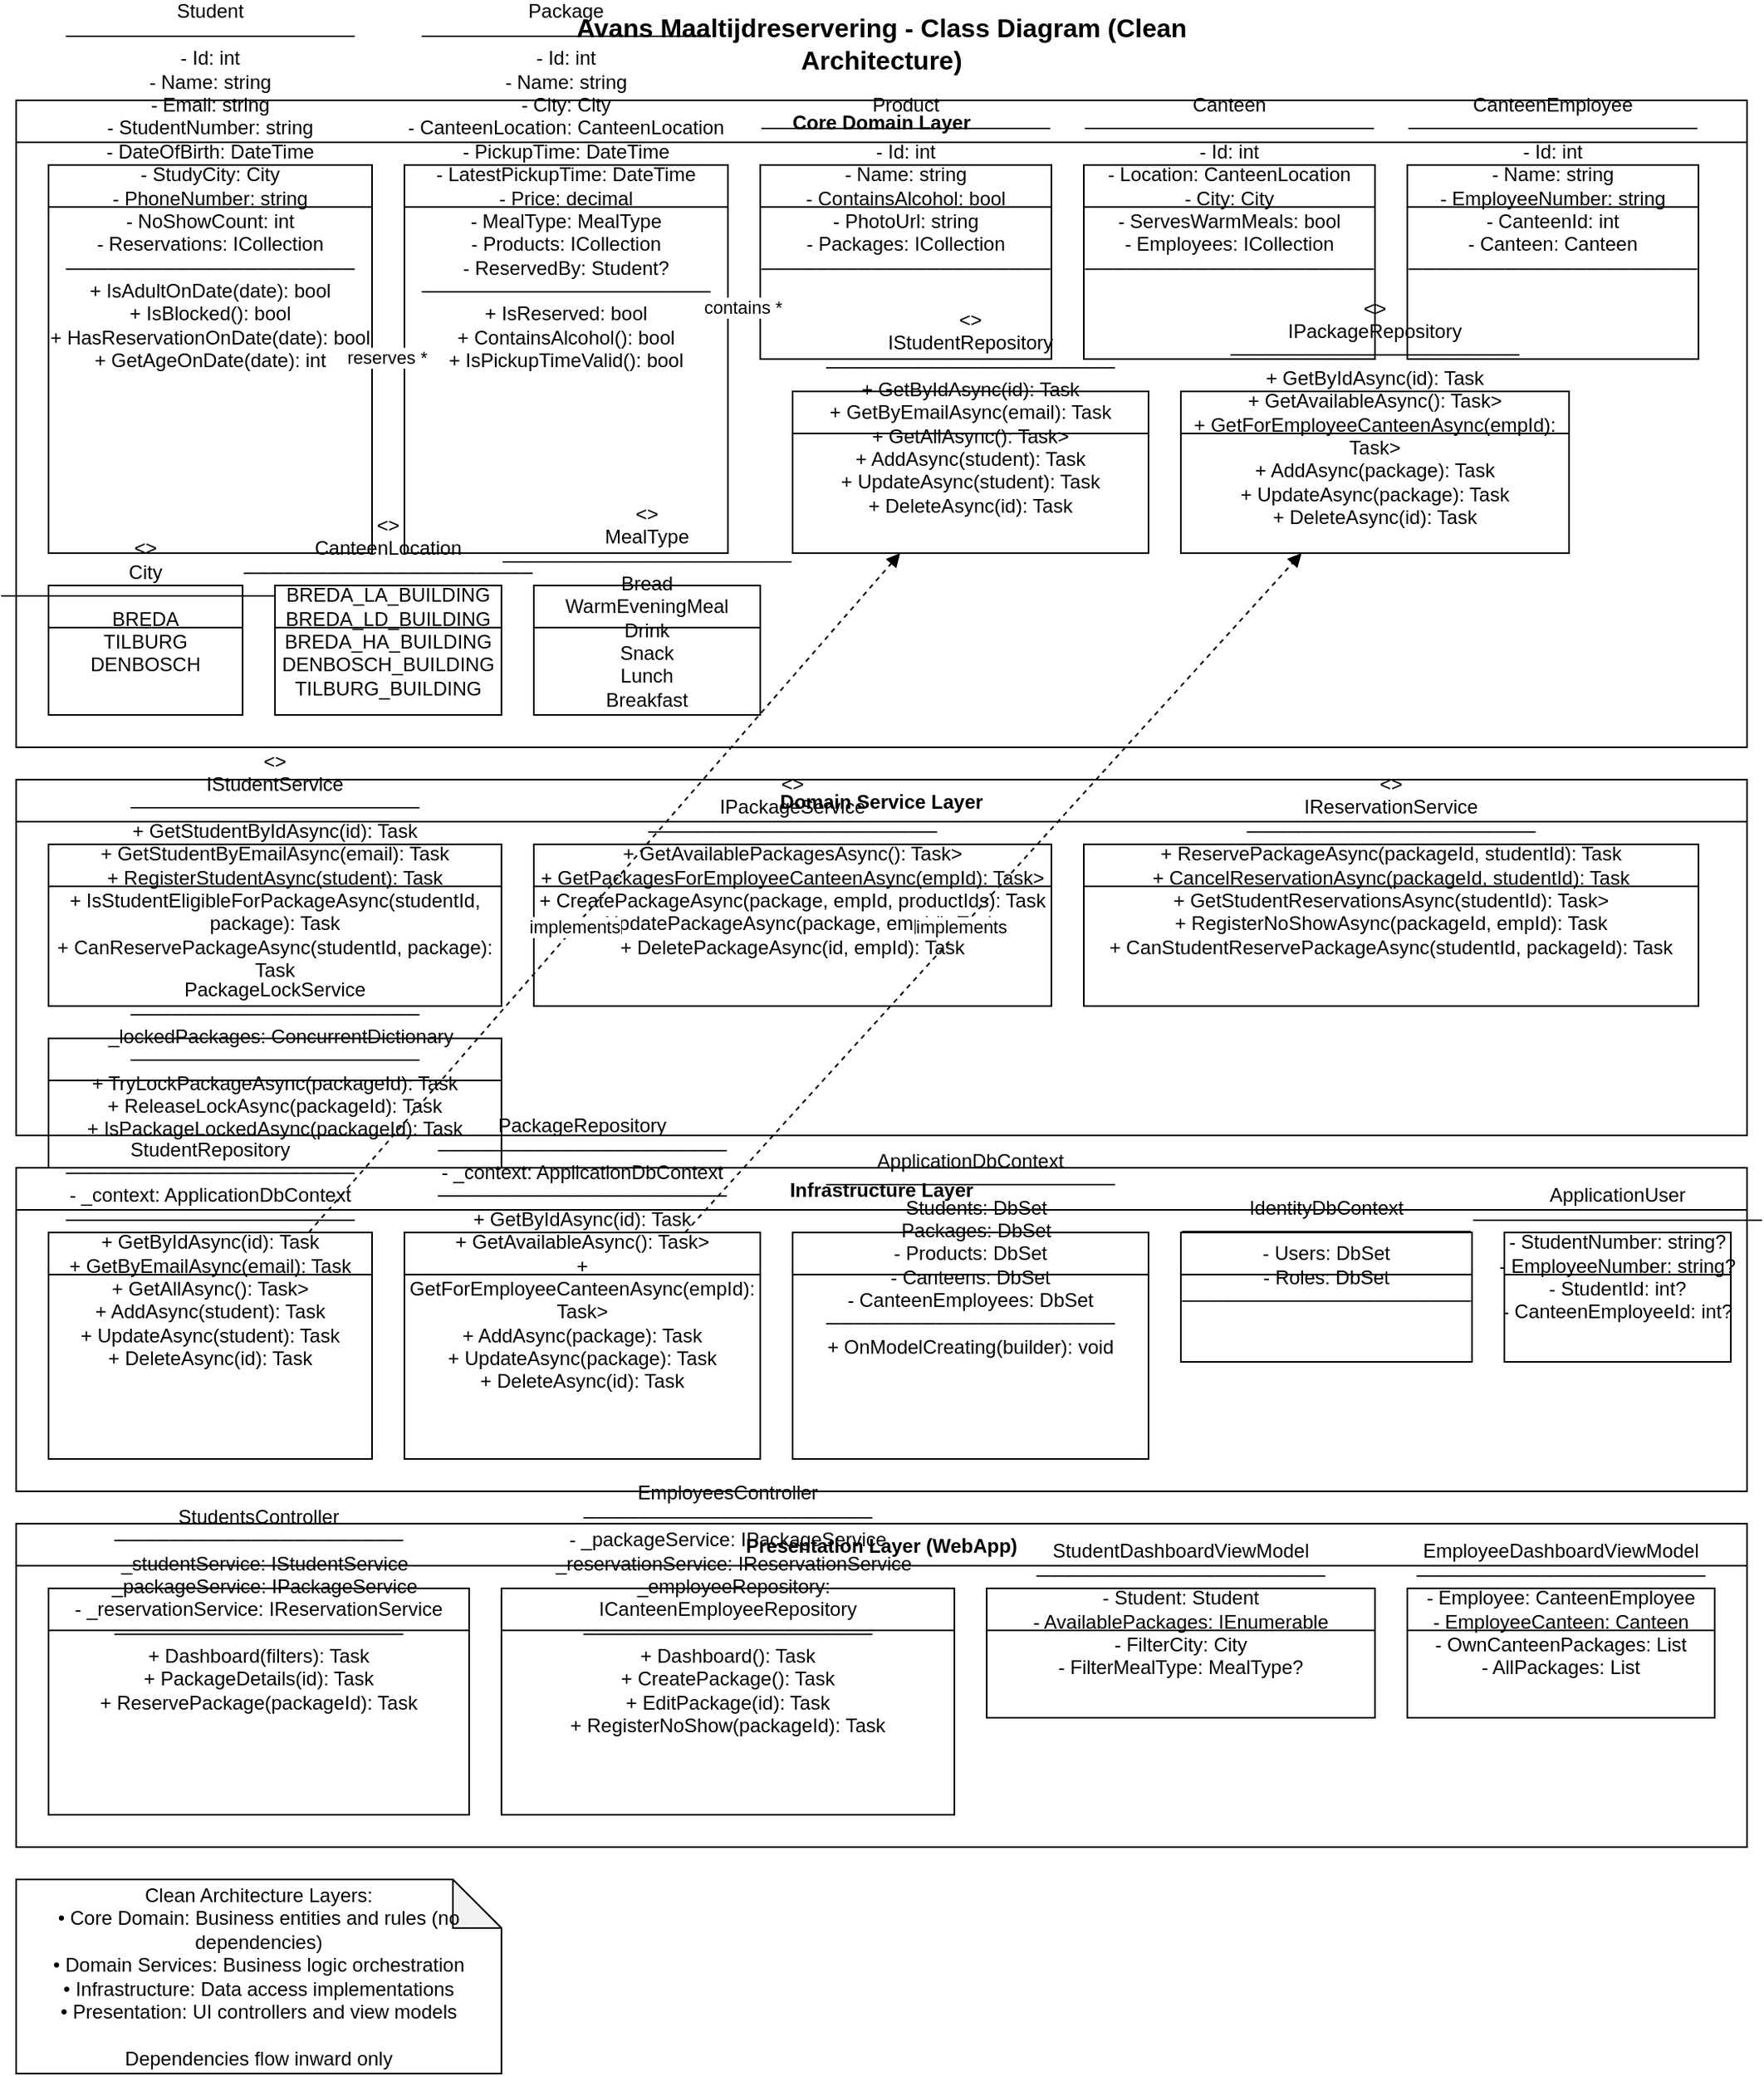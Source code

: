 <?xml version="1.0" encoding="UTF-8"?>
<mxfile version="22.1.16">
  <diagram name="Class Diagram - Clean Architecture" id="class-clean-arch">
    <mxGraphModel dx="1422" dy="794" grid="1" gridSize="10" guides="1" tooltips="1" connect="1" arrows="1" fold="1" page="1" pageScale="1" pageWidth="1169" pageHeight="1654" math="0" shadow="0">
      <root>
        <mxCell id="0" />
        <mxCell id="1" parent="0" />
        
        <!-- Title -->
        <mxCell id="title" value="Avans Maaltijdreservering - Class Diagram (Clean Architecture)" style="text;html=1;align=center;verticalAlign=middle;whiteSpace=wrap;rounded=0;fontStyle=1;fontSize=16;" vertex="1" parent="1">
          <mxGeometry x="350" y="30" width="470" height="30" as="geometry" />
        </mxCell>

        <!-- Core Domain Layer -->
        <mxCell id="domain-layer" value="Core Domain Layer" style="swimlane;fontStyle=1;align=center;verticalAlign=top;childLayout=stackLayout;horizontal=1;startSize=26;horizontalStack=0;resizeParent=1;resizeParentMax=0;resizeLast=0;collapsible=1;marginBottom=0;whiteSpace=wrap;html=1;" vertex="1" parent="1">
          <mxGeometry x="50" y="80" width="1070" height="400" as="geometry" />
        </mxCell>

        <!-- Entities -->
        <mxCell id="student-class" value="Student&#xa;─────────────────────&#xa;- Id: int&#xa;- Name: string&#xa;- Email: string&#xa;- StudentNumber: string&#xa;- DateOfBirth: DateTime&#xa;- StudyCity: City&#xa;- PhoneNumber: string&#xa;- NoShowCount: int&#xa;- Reservations: ICollection&lt;Package&gt;&#xa;─────────────────────&#xa;+ IsAdultOnDate(date): bool&#xa;+ IsBlocked(): bool&#xa;+ HasReservationOnDate(date): bool&#xa;+ GetAgeOnDate(date): int" style="swimlane;fontStyle=0;childLayout=stackLayout;horizontal=1;startSize=26;horizontalStack=0;resizeParent=1;resizeParentMax=0;resizeLast=0;collapsible=1;marginBottom=0;whiteSpace=wrap;html=1;" vertex="1" parent="domain-layer">
          <mxGeometry x="20" y="40" width="200" height="240" as="geometry" />
        </mxCell>

        <mxCell id="package-class" value="Package&#xa;─────────────────────&#xa;- Id: int&#xa;- Name: string&#xa;- City: City&#xa;- CanteenLocation: CanteenLocation&#xa;- PickupTime: DateTime&#xa;- LatestPickupTime: DateTime&#xa;- Price: decimal&#xa;- MealType: MealType&#xa;- Products: ICollection&lt;Product&gt;&#xa;- ReservedBy: Student?&#xa;─────────────────────&#xa;+ IsReserved: bool&#xa;+ ContainsAlcohol(): bool&#xa;+ IsPickupTimeValid(): bool" style="swimlane;fontStyle=0;childLayout=stackLayout;horizontal=1;startSize=26;horizontalStack=0;resizeParent=1;resizeParentMax=0;resizeLast=0;collapsible=1;marginBottom=0;whiteSpace=wrap;html=1;" vertex="1" parent="domain-layer">
          <mxGeometry x="240" y="40" width="200" height="240" as="geometry" />
        </mxCell>

        <mxCell id="product-class" value="Product&#xa;─────────────────────&#xa;- Id: int&#xa;- Name: string&#xa;- ContainsAlcohol: bool&#xa;- PhotoUrl: string&#xa;- Packages: ICollection&lt;Package&gt;&#xa;─────────────────────" style="swimlane;fontStyle=0;childLayout=stackLayout;horizontal=1;startSize=26;horizontalStack=0;resizeParent=1;resizeParentMax=0;resizeLast=0;collapsible=1;marginBottom=0;whiteSpace=wrap;html=1;" vertex="1" parent="domain-layer">
          <mxGeometry x="460" y="40" width="180" height="120" as="geometry" />
        </mxCell>

        <mxCell id="canteen-class" value="Canteen&#xa;─────────────────────&#xa;- Id: int&#xa;- Location: CanteenLocation&#xa;- City: City&#xa;- ServesWarmMeals: bool&#xa;- Employees: ICollection&lt;CanteenEmployee&gt;&#xa;─────────────────────" style="swimlane;fontStyle=0;childLayout=stackLayout;horizontal=1;startSize=26;horizontalStack=0;resizeParent=1;resizeParentMax=0;resizeLast=0;collapsible=1;marginBottom=0;whiteSpace=wrap;html=1;" vertex="1" parent="domain-layer">
          <mxGeometry x="660" y="40" width="180" height="120" as="geometry" />
        </mxCell>

        <mxCell id="employee-class" value="CanteenEmployee&#xa;─────────────────────&#xa;- Id: int&#xa;- Name: string&#xa;- EmployeeNumber: string&#xa;- CanteenId: int&#xa;- Canteen: Canteen&#xa;─────────────────────" style="swimlane;fontStyle=0;childLayout=stackLayout;horizontal=1;startSize=26;horizontalStack=0;resizeParent=1;resizeParentMax=0;resizeLast=0;collapsible=1;marginBottom=0;whiteSpace=wrap;html=1;" vertex="1" parent="domain-layer">
          <mxGeometry x="860" y="40" width="180" height="120" as="geometry" />
        </mxCell>

        <!-- Enums -->
        <mxCell id="city-enum" value="&lt;&lt;enumeration&gt;&gt;&#xa;City&#xa;─────────────────────&#xa;BREDA&#xa;TILBURG&#xa;DENBOSCH" style="swimlane;fontStyle=0;childLayout=stackLayout;horizontal=1;startSize=26;horizontalStack=0;resizeParent=1;resizeParentMax=0;resizeLast=0;collapsible=1;marginBottom=0;whiteSpace=wrap;html=1;" vertex="1" parent="domain-layer">
          <mxGeometry x="20" y="300" width="120" height="80" as="geometry" />
        </mxCell>

        <mxCell id="canteen-location-enum" value="&lt;&lt;enumeration&gt;&gt;&#xa;CanteenLocation&#xa;─────────────────────&#xa;BREDA_LA_BUILDING&#xa;BREDA_LD_BUILDING&#xa;BREDA_HA_BUILDING&#xa;DENBOSCH_BUILDING&#xa;TILBURG_BUILDING" style="swimlane;fontStyle=0;childLayout=stackLayout;horizontal=1;startSize=26;horizontalStack=0;resizeParent=1;resizeParentMax=0;resizeLast=0;collapsible=1;marginBottom=0;whiteSpace=wrap;html=1;" vertex="1" parent="domain-layer">
          <mxGeometry x="160" y="300" width="140" height="80" as="geometry" />
        </mxCell>

        <mxCell id="meal-type-enum" value="&lt;&lt;enumeration&gt;&gt;&#xa;MealType&#xa;─────────────────────&#xa;Bread&#xa;WarmEveningMeal&#xa;Drink&#xa;Snack&#xa;Lunch&#xa;Breakfast" style="swimlane;fontStyle=0;childLayout=stackLayout;horizontal=1;startSize=26;horizontalStack=0;resizeParent=1;resizeParentMax=0;resizeLast=0;collapsible=1;marginBottom=0;whiteSpace=wrap;html=1;" vertex="1" parent="domain-layer">
          <mxGeometry x="320" y="300" width="140" height="80" as="geometry" />
        </mxCell>

        <!-- Repository Interfaces -->
        <mxCell id="student-repo-interface" value="&lt;&lt;interface&gt;&gt;&#xa;IStudentRepository&#xa;─────────────────────&#xa;+ GetByIdAsync(id): Task&lt;Student?&gt;&#xa;+ GetByEmailAsync(email): Task&lt;Student?&gt;&#xa;+ GetAllAsync(): Task&lt;IEnumerable&lt;Student&gt;&gt;&#xa;+ AddAsync(student): Task&lt;Student&gt;&#xa;+ UpdateAsync(student): Task&lt;Student&gt;&#xa;+ DeleteAsync(id): Task" style="swimlane;fontStyle=0;childLayout=stackLayout;horizontal=1;startSize=26;horizontalStack=0;resizeParent=1;resizeParentMax=0;resizeLast=0;collapsible=1;marginBottom=0;whiteSpace=wrap;html=1;" vertex="1" parent="domain-layer">
          <mxGeometry x="480" y="180" width="220" height="100" as="geometry" />
        </mxCell>

        <mxCell id="package-repo-interface" value="&lt;&lt;interface&gt;&gt;&#xa;IPackageRepository&#xa;─────────────────────&#xa;+ GetByIdAsync(id): Task&lt;Package?&gt;&#xa;+ GetAvailableAsync(): Task&lt;IEnumerable&lt;Package&gt;&gt;&#xa;+ GetForEmployeeCanteenAsync(empId): Task&lt;IEnumerable&lt;Package&gt;&gt;&#xa;+ AddAsync(package): Task&lt;Package&gt;&#xa;+ UpdateAsync(package): Task&lt;Package&gt;&#xa;+ DeleteAsync(id): Task" style="swimlane;fontStyle=0;childLayout=stackLayout;horizontal=1;startSize=26;horizontalStack=0;resizeParent=1;resizeParentMax=0;resizeLast=0;collapsible=1;marginBottom=0;whiteSpace=wrap;html=1;" vertex="1" parent="domain-layer">
          <mxGeometry x="720" y="180" width="240" height="100" as="geometry" />
        </mxCell>

        <!-- Domain Service Layer -->
        <mxCell id="service-layer" value="Domain Service Layer" style="swimlane;fontStyle=1;align=center;verticalAlign=top;childLayout=stackLayout;horizontal=1;startSize=26;horizontalStack=0;resizeParent=1;resizeParentMax=0;resizeLast=0;collapsible=1;marginBottom=0;whiteSpace=wrap;html=1;" vertex="1" parent="1">
          <mxGeometry x="50" y="500" width="1070" height="220" as="geometry" />
        </mxCell>

        <!-- Service Interfaces -->
        <mxCell id="student-service-interface" value="&lt;&lt;interface&gt;&gt;&#xa;IStudentService&#xa;─────────────────────&#xa;+ GetStudentByIdAsync(id): Task&lt;Student?&gt;&#xa;+ GetStudentByEmailAsync(email): Task&lt;Student?&gt;&#xa;+ RegisterStudentAsync(student): Task&lt;Student&gt;&#xa;+ IsStudentEligibleForPackageAsync(studentId, package): Task&lt;bool&gt;&#xa;+ CanReservePackageAsync(studentId, package): Task&lt;bool&gt;" style="swimlane;fontStyle=0;childLayout=stackLayout;horizontal=1;startSize=26;horizontalStack=0;resizeParent=1;resizeParentMax=0;resizeLast=0;collapsible=1;marginBottom=0;whiteSpace=wrap;html=1;" vertex="1" parent="service-layer">
          <mxGeometry x="20" y="40" width="280" height="100" as="geometry" />
        </mxCell>

        <mxCell id="package-service-interface" value="&lt;&lt;interface&gt;&gt;&#xa;IPackageService&#xa;─────────────────────&#xa;+ GetAvailablePackagesAsync(): Task&lt;IEnumerable&lt;Package&gt;&gt;&#xa;+ GetPackagesForEmployeeCanteenAsync(empId): Task&lt;IEnumerable&lt;Package&gt;&gt;&#xa;+ CreatePackageAsync(package, empId, productIds): Task&lt;Package&gt;&#xa;+ UpdatePackageAsync(package, empId): Task&lt;Package&gt;&#xa;+ DeletePackageAsync(id, empId): Task" style="swimlane;fontStyle=0;childLayout=stackLayout;horizontal=1;startSize=26;horizontalStack=0;resizeParent=1;resizeParentMax=0;resizeLast=0;collapsible=1;marginBottom=0;whiteSpace=wrap;html=1;" vertex="1" parent="service-layer">
          <mxGeometry x="320" y="40" width="320" height="100" as="geometry" />
        </mxCell>

        <mxCell id="reservation-service-interface" value="&lt;&lt;interface&gt;&gt;&#xa;IReservationService&#xa;─────────────────────&#xa;+ ReservePackageAsync(packageId, studentId): Task&lt;Package&gt;&#xa;+ CancelReservationAsync(packageId, studentId): Task&#xa;+ GetStudentReservationsAsync(studentId): Task&lt;IEnumerable&lt;Package&gt;&gt;&#xa;+ RegisterNoShowAsync(packageId, empId): Task&#xa;+ CanStudentReservePackageAsync(studentId, packageId): Task&lt;bool&gt;" style="swimlane;fontStyle=0;childLayout=stackLayout;horizontal=1;startSize=26;horizontalStack=0;resizeParent=1;resizeParentMax=0;resizeLast=0;collapsible=1;marginBottom=0;whiteSpace=wrap;html=1;" vertex="1" parent="service-layer">
          <mxGeometry x="660" y="40" width="380" height="100" as="geometry" />
        </mxCell>

        <!-- Service Implementations -->
        <mxCell id="package-lock-service" value="PackageLockService&#xa;─────────────────────&#xa;- _lockedPackages: ConcurrentDictionary&lt;int, DateTime&gt;&#xa;─────────────────────&#xa;+ TryLockPackageAsync(packageId): Task&lt;bool&gt;&#xa;+ ReleaseLockAsync(packageId): Task&#xa;+ IsPackageLockedAsync(packageId): Task&lt;bool&gt;" style="swimlane;fontStyle=0;childLayout=stackLayout;horizontal=1;startSize=26;horizontalStack=0;resizeParent=1;resizeParentMax=0;resizeLast=0;collapsible=1;marginBottom=0;whiteSpace=wrap;html=1;" vertex="1" parent="service-layer">
          <mxGeometry x="20" y="160" width="280" height="80" as="geometry" />
        </mxCell>

        <!-- Infrastructure Layer -->
        <mxCell id="infra-layer" value="Infrastructure Layer" style="swimlane;fontStyle=1;align=center;verticalAlign=top;childLayout=stackLayout;horizontal=1;startSize=26;horizontalStack=0;resizeParent=1;resizeParentMax=0;resizeLast=0;collapsible=1;marginBottom=0;whiteSpace=wrap;html=1;" vertex="1" parent="1">
          <mxGeometry x="50" y="740" width="1070" height="200" as="geometry" />
        </mxCell>

        <!-- Repository Implementations -->
        <mxCell id="student-repo-impl" value="StudentRepository&#xa;─────────────────────&#xa;- _context: ApplicationDbContext&#xa;─────────────────────&#xa;+ GetByIdAsync(id): Task&lt;Student?&gt;&#xa;+ GetByEmailAsync(email): Task&lt;Student?&gt;&#xa;+ GetAllAsync(): Task&lt;IEnumerable&lt;Student&gt;&gt;&#xa;+ AddAsync(student): Task&lt;Student&gt;&#xa;+ UpdateAsync(student): Task&lt;Student&gt;&#xa;+ DeleteAsync(id): Task" style="swimlane;fontStyle=0;childLayout=stackLayout;horizontal=1;startSize=26;horizontalStack=0;resizeParent=1;resizeParentMax=0;resizeLast=0;collapsible=1;marginBottom=0;whiteSpace=wrap;html=1;" vertex="1" parent="infra-layer">
          <mxGeometry x="20" y="40" width="200" height="140" as="geometry" />
        </mxCell>

        <mxCell id="package-repo-impl" value="PackageRepository&#xa;─────────────────────&#xa;- _context: ApplicationDbContext&#xa;─────────────────────&#xa;+ GetByIdAsync(id): Task&lt;Package?&gt;&#xa;+ GetAvailableAsync(): Task&lt;IEnumerable&lt;Package&gt;&gt;&#xa;+ GetForEmployeeCanteenAsync(empId): Task&lt;IEnumerable&lt;Package&gt;&gt;&#xa;+ AddAsync(package): Task&lt;Package&gt;&#xa;+ UpdateAsync(package): Task&lt;Package&gt;&#xa;+ DeleteAsync(id): Task" style="swimlane;fontStyle=0;childLayout=stackLayout;horizontal=1;startSize=26;horizontalStack=0;resizeParent=1;resizeParentMax=0;resizeLast=0;collapsible=1;marginBottom=0;whiteSpace=wrap;html=1;" vertex="1" parent="infra-layer">
          <mxGeometry x="240" y="40" width="220" height="140" as="geometry" />
        </mxCell>

        <mxCell id="dbcontext" value="ApplicationDbContext&#xa;─────────────────────&#xa;- Students: DbSet&lt;Student&gt;&#xa;- Packages: DbSet&lt;Package&gt;&#xa;- Products: DbSet&lt;Product&gt;&#xa;- Canteens: DbSet&lt;Canteen&gt;&#xa;- CanteenEmployees: DbSet&lt;CanteenEmployee&gt;&#xa;─────────────────────&#xa;+ OnModelCreating(builder): void" style="swimlane;fontStyle=0;childLayout=stackLayout;horizontal=1;startSize=26;horizontalStack=0;resizeParent=1;resizeParentMax=0;resizeLast=0;collapsible=1;marginBottom=0;whiteSpace=wrap;html=1;" vertex="1" parent="infra-layer">
          <mxGeometry x="480" y="40" width="220" height="140" as="geometry" />
        </mxCell>

        <mxCell id="identity-context" value="IdentityDbContext&#xa;─────────────────────&#xa;- Users: DbSet&lt;ApplicationUser&gt;&#xa;- Roles: DbSet&lt;IdentityRole&gt;&#xa;─────────────────────" style="swimlane;fontStyle=0;childLayout=stackLayout;horizontal=1;startSize=26;horizontalStack=0;resizeParent=1;resizeParentMax=0;resizeLast=0;collapsible=1;marginBottom=0;whiteSpace=wrap;html=1;" vertex="1" parent="infra-layer">
          <mxGeometry x="720" y="40" width="180" height="80" as="geometry" />
        </mxCell>

        <mxCell id="app-user" value="ApplicationUser&#xa;─────────────────────&#xa;- StudentNumber: string?&#xa;- EmployeeNumber: string?&#xa;- StudentId: int?&#xa;- CanteenEmployeeId: int?" style="swimlane;fontStyle=0;childLayout=stackLayout;horizontal=1;startSize=26;horizontalStack=0;resizeParent=1;resizeParentMax=0;resizeLast=0;collapsible=1;marginBottom=0;whiteSpace=wrap;html=1;" vertex="1" parent="infra-layer">
          <mxGeometry x="920" y="40" width="140" height="80" as="geometry" />
        </mxCell>

        <!-- Presentation Layer -->
        <mxCell id="presentation-layer" value="Presentation Layer (WebApp)" style="swimlane;fontStyle=1;align=center;verticalAlign=top;childLayout=stackLayout;horizontal=1;startSize=26;horizontalStack=0;resizeParent=1;resizeParentMax=0;resizeLast=0;collapsible=1;marginBottom=0;whiteSpace=wrap;html=1;" vertex="1" parent="1">
          <mxGeometry x="50" y="960" width="1070" height="200" as="geometry" />
        </mxCell>

        <mxCell id="students-controller" value="StudentsController&#xa;─────────────────────&#xa;- _studentService: IStudentService&#xa;- _packageService: IPackageService&#xa;- _reservationService: IReservationService&#xa;─────────────────────&#xa;+ Dashboard(filters): Task&lt;IActionResult&gt;&#xa;+ PackageDetails(id): Task&lt;IActionResult&gt;&#xa;+ ReservePackage(packageId): Task&lt;IActionResult&gt;" style="swimlane;fontStyle=0;childLayout=stackLayout;horizontal=1;startSize=26;horizontalStack=0;resizeParent=1;resizeParentMax=0;resizeLast=0;collapsible=1;marginBottom=0;whiteSpace=wrap;html=1;" vertex="1" parent="presentation-layer">
          <mxGeometry x="20" y="40" width="260" height="140" as="geometry" />
        </mxCell>

        <mxCell id="employees-controller" value="EmployeesController&#xa;─────────────────────&#xa;- _packageService: IPackageService&#xa;- _reservationService: IReservationService&#xa;- _employeeRepository: ICanteenEmployeeRepository&#xa;─────────────────────&#xa;+ Dashboard(): Task&lt;IActionResult&gt;&#xa;+ CreatePackage(): Task&lt;IActionResult&gt;&#xa;+ EditPackage(id): Task&lt;IActionResult&gt;&#xa;+ RegisterNoShow(packageId): Task&lt;IActionResult&gt;" style="swimlane;fontStyle=0;childLayout=stackLayout;horizontal=1;startSize=26;horizontalStack=0;resizeParent=1;resizeParentMax=0;resizeLast=0;collapsible=1;marginBottom=0;whiteSpace=wrap;html=1;" vertex="1" parent="presentation-layer">
          <mxGeometry x="300" y="40" width="280" height="140" as="geometry" />
        </mxCell>

        <mxCell id="student-dashboard-vm" value="StudentDashboardViewModel&#xa;─────────────────────&#xa;- Student: Student&#xa;- AvailablePackages: IEnumerable&lt;PackageEligibilityViewModel&gt;&#xa;- FilterCity: City&#xa;- FilterMealType: MealType?" style="swimlane;fontStyle=0;childLayout=stackLayout;horizontal=1;startSize=26;horizontalStack=0;resizeParent=1;resizeParentMax=0;resizeLast=0;collapsible=1;marginBottom=0;whiteSpace=wrap;html=1;" vertex="1" parent="presentation-layer">
          <mxGeometry x="600" y="40" width="240" height="80" as="geometry" />
        </mxCell>

        <mxCell id="employee-dashboard-vm" value="EmployeeDashboardViewModel&#xa;─────────────────────&#xa;- Employee: CanteenEmployee&#xa;- EmployeeCanteen: Canteen&#xa;- OwnCanteenPackages: List&lt;Package&gt;&#xa;- AllPackages: List&lt;Package&gt;" style="swimlane;fontStyle=0;childLayout=stackLayout;horizontal=1;startSize=26;horizontalStack=0;resizeParent=1;resizeParentMax=0;resizeLast=0;collapsible=1;marginBottom=0;whiteSpace=wrap;html=1;" vertex="1" parent="presentation-layer">
          <mxGeometry x="860" y="40" width="190" height="80" as="geometry" />
        </mxCell>

        <!-- Key Relationships -->
        <mxCell id="rel1" value="" style="endArrow=classic;html=1;rounded=0;" edge="1" parent="1" source="student-class" target="package-class">
          <mxGeometry width="50" height="50" relative="1" as="geometry">
            <mxPoint x="500" y="400" as="sourcePoint" />
            <mxPoint x="550" y="350" as="targetPoint" />
          </mxGeometry>
        </mxCell>
        <mxCell id="rel1-label" value="reserves *" style="edgeLabel;html=1;align=center;verticalAlign=middle;resizable=0;points=[];" vertex="1" connectable="0" parent="rel1">
          <mxGeometry x="-0.1" y="1" relative="1" as="geometry">
            <mxPoint as="offset" />
          </mxGeometry>
        </mxCell>

        <mxCell id="rel2" value="" style="endArrow=classic;html=1;rounded=0;" edge="1" parent="1" source="package-class" target="product-class">
          <mxGeometry width="50" height="50" relative="1" as="geometry">
            <mxPoint x="400" y="300" as="sourcePoint" />
            <mxPoint x="450" y="250" as="targetPoint" />
          </mxGeometry>
        </mxCell>
        <mxCell id="rel2-label" value="contains *" style="edgeLabel;html=1;align=center;verticalAlign=middle;resizable=0;points=[];" vertex="1" connectable="0" parent="rel2">
          <mxGeometry x="-0.1" y="1" relative="1" as="geometry">
            <mxPoint as="offset" />
          </mxGeometry>
        </mxCell>

        <mxCell id="impl1" value="" style="endArrow=block;dashed=1;html=1;rounded=0;" edge="1" parent="1" source="student-repo-impl" target="student-repo-interface">
          <mxGeometry width="50" height="50" relative="1" as="geometry">
            <mxPoint x="400" y="700" as="sourcePoint" />
            <mxPoint x="450" y="650" as="targetPoint" />
          </mxGeometry>
        </mxCell>
        <mxCell id="impl1-label" value="implements" style="edgeLabel;html=1;align=center;verticalAlign=middle;resizable=0;points=[];" vertex="1" connectable="0" parent="impl1">
          <mxGeometry x="-0.1" y="1" relative="1" as="geometry">
            <mxPoint as="offset" />
          </mxGeometry>
        </mxCell>

        <mxCell id="impl2" value="" style="endArrow=block;dashed=1;html=1;rounded=0;" edge="1" parent="1" source="package-repo-impl" target="package-repo-interface">
          <mxGeometry width="50" height="50" relative="1" as="geometry">
            <mxPoint x="400" y="700" as="sourcePoint" />
            <mxPoint x="600" y="500" as="targetPoint" />
          </mxGeometry>
        </mxCell>
        <mxCell id="impl2-label" value="implements" style="edgeLabel;html=1;align=center;verticalAlign=middle;resizable=0;points=[];" vertex="1" connectable="0" parent="impl2">
          <mxGeometry x="-0.1" y="1" relative="1" as="geometry">
            <mxPoint as="offset" />
          </mxGeometry>
        </mxCell>

        <!-- Legend -->
        <mxCell id="legend" value="Clean Architecture Layers:&#xa;• Core Domain: Business entities and rules (no dependencies)&#xa;• Domain Services: Business logic orchestration&#xa;• Infrastructure: Data access implementations&#xa;• Presentation: UI controllers and view models&#xa;&#xa;Dependencies flow inward only" style="shape=note;whiteSpace=wrap;html=1;backgroundOutline=1;darkOpacity=0.05;" vertex="1" parent="1">
          <mxGeometry x="50" y="1180" width="300" height="120" as="geometry" />
        </mxCell>
      </root>
    </mxGraphModel>
  </diagram>
</mxfile>